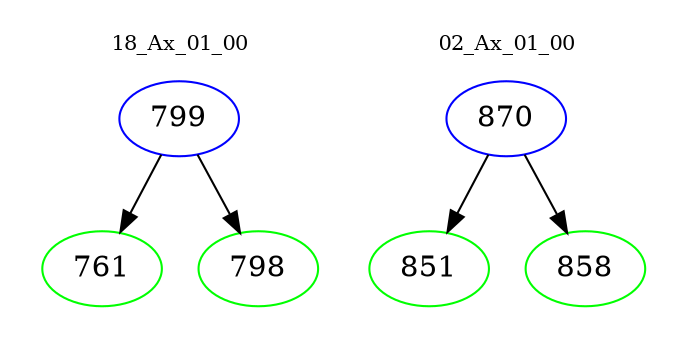 digraph{
subgraph cluster_0 {
color = white
label = "18_Ax_01_00";
fontsize=10;
T0_799 [label="799", color="blue"]
T0_799 -> T0_761 [color="black"]
T0_761 [label="761", color="green"]
T0_799 -> T0_798 [color="black"]
T0_798 [label="798", color="green"]
}
subgraph cluster_1 {
color = white
label = "02_Ax_01_00";
fontsize=10;
T1_870 [label="870", color="blue"]
T1_870 -> T1_851 [color="black"]
T1_851 [label="851", color="green"]
T1_870 -> T1_858 [color="black"]
T1_858 [label="858", color="green"]
}
}
